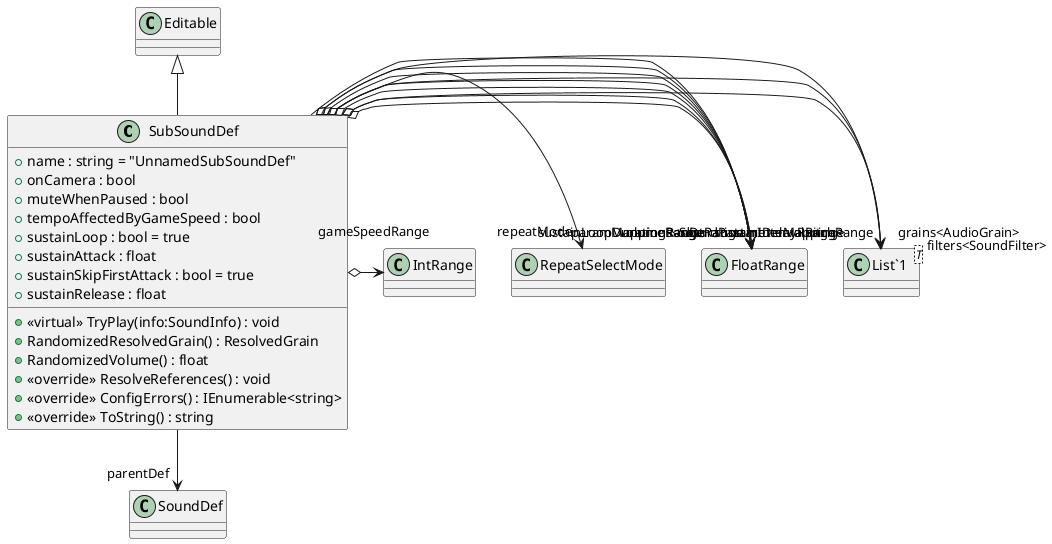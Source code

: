 @startuml
class SubSoundDef {
    + name : string = "UnnamedSubSoundDef"
    + onCamera : bool
    + muteWhenPaused : bool
    + tempoAffectedByGameSpeed : bool
    + sustainLoop : bool = true
    + sustainAttack : float
    + sustainSkipFirstAttack : bool = true
    + sustainRelease : float
    + <<virtual>> TryPlay(info:SoundInfo) : void
    + RandomizedResolvedGrain() : ResolvedGrain
    + RandomizedVolume() : float
    + <<override>> ResolveReferences() : void
    + <<override>> ConfigErrors() : IEnumerable<string>
    + <<override>> ToString() : string
}
class "List`1"<T> {
}
Editable <|-- SubSoundDef
SubSoundDef o-> "grains<AudioGrain>" "List`1"
SubSoundDef o-> "volumeRange" FloatRange
SubSoundDef o-> "pitchRange" FloatRange
SubSoundDef o-> "distRange" FloatRange
SubSoundDef o-> "repeatMode" RepeatSelectMode
SubSoundDef o-> "paramMappings<SoundParameterMapping>" "List`1"
SubSoundDef o-> "filters<SoundFilter>" "List`1"
SubSoundDef o-> "startDelayRange" FloatRange
SubSoundDef o-> "gameSpeedRange" IntRange
SubSoundDef o-> "sustainLoopDurationRange" FloatRange
SubSoundDef o-> "sustainIntervalRange" FloatRange
SubSoundDef --> "parentDef" SoundDef
SubSoundDef --> "Duration" FloatRange
@enduml
